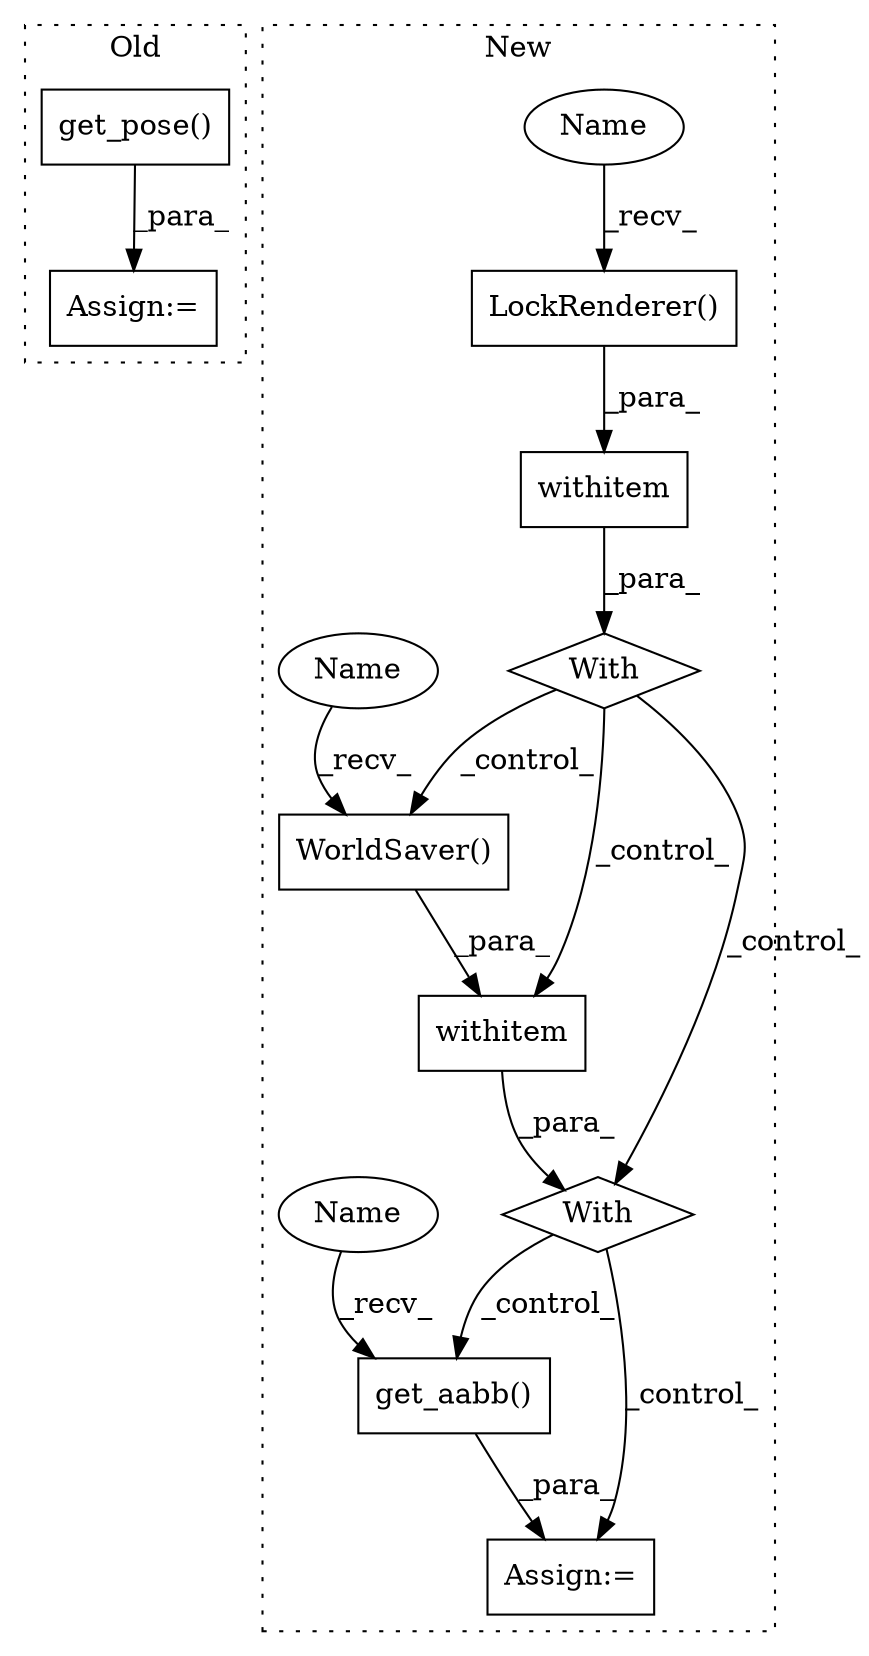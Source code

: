 digraph G {
subgraph cluster0 {
1 [label="get_pose()" a="75" s="9529,9557" l="12,1" shape="box"];
9 [label="Assign:=" a="68" s="9526" l="3" shape="box"];
label = "Old";
style="dotted";
}
subgraph cluster1 {
2 [label="WorldSaver()" a="75" s="10286" l="15" shape="box"];
3 [label="get_aabb()" a="75" s="10406,10446" l="12,1" shape="box"];
4 [label="With" a="39" s="10262,10269" l="5,17" shape="diamond"];
5 [label="withitem" a="49" s="10286" l="2" shape="box"];
6 [label="With" a="39" s="10286,10288" l="0,27" shape="diamond"];
7 [label="withitem" a="49" s="10267" l="2" shape="box"];
8 [label="LockRenderer()" a="75" s="10267" l="17" shape="box"];
10 [label="Assign:=" a="68" s="10403" l="3" shape="box"];
11 [label="Name" a="87" s="10286" l="2" shape="ellipse"];
12 [label="Name" a="87" s="10267" l="2" shape="ellipse"];
13 [label="Name" a="87" s="10406" l="2" shape="ellipse"];
label = "New";
style="dotted";
}
1 -> 9 [label="_para_"];
2 -> 5 [label="_para_"];
3 -> 10 [label="_para_"];
4 -> 2 [label="_control_"];
4 -> 6 [label="_control_"];
4 -> 5 [label="_control_"];
5 -> 6 [label="_para_"];
6 -> 3 [label="_control_"];
6 -> 10 [label="_control_"];
7 -> 4 [label="_para_"];
8 -> 7 [label="_para_"];
11 -> 2 [label="_recv_"];
12 -> 8 [label="_recv_"];
13 -> 3 [label="_recv_"];
}
